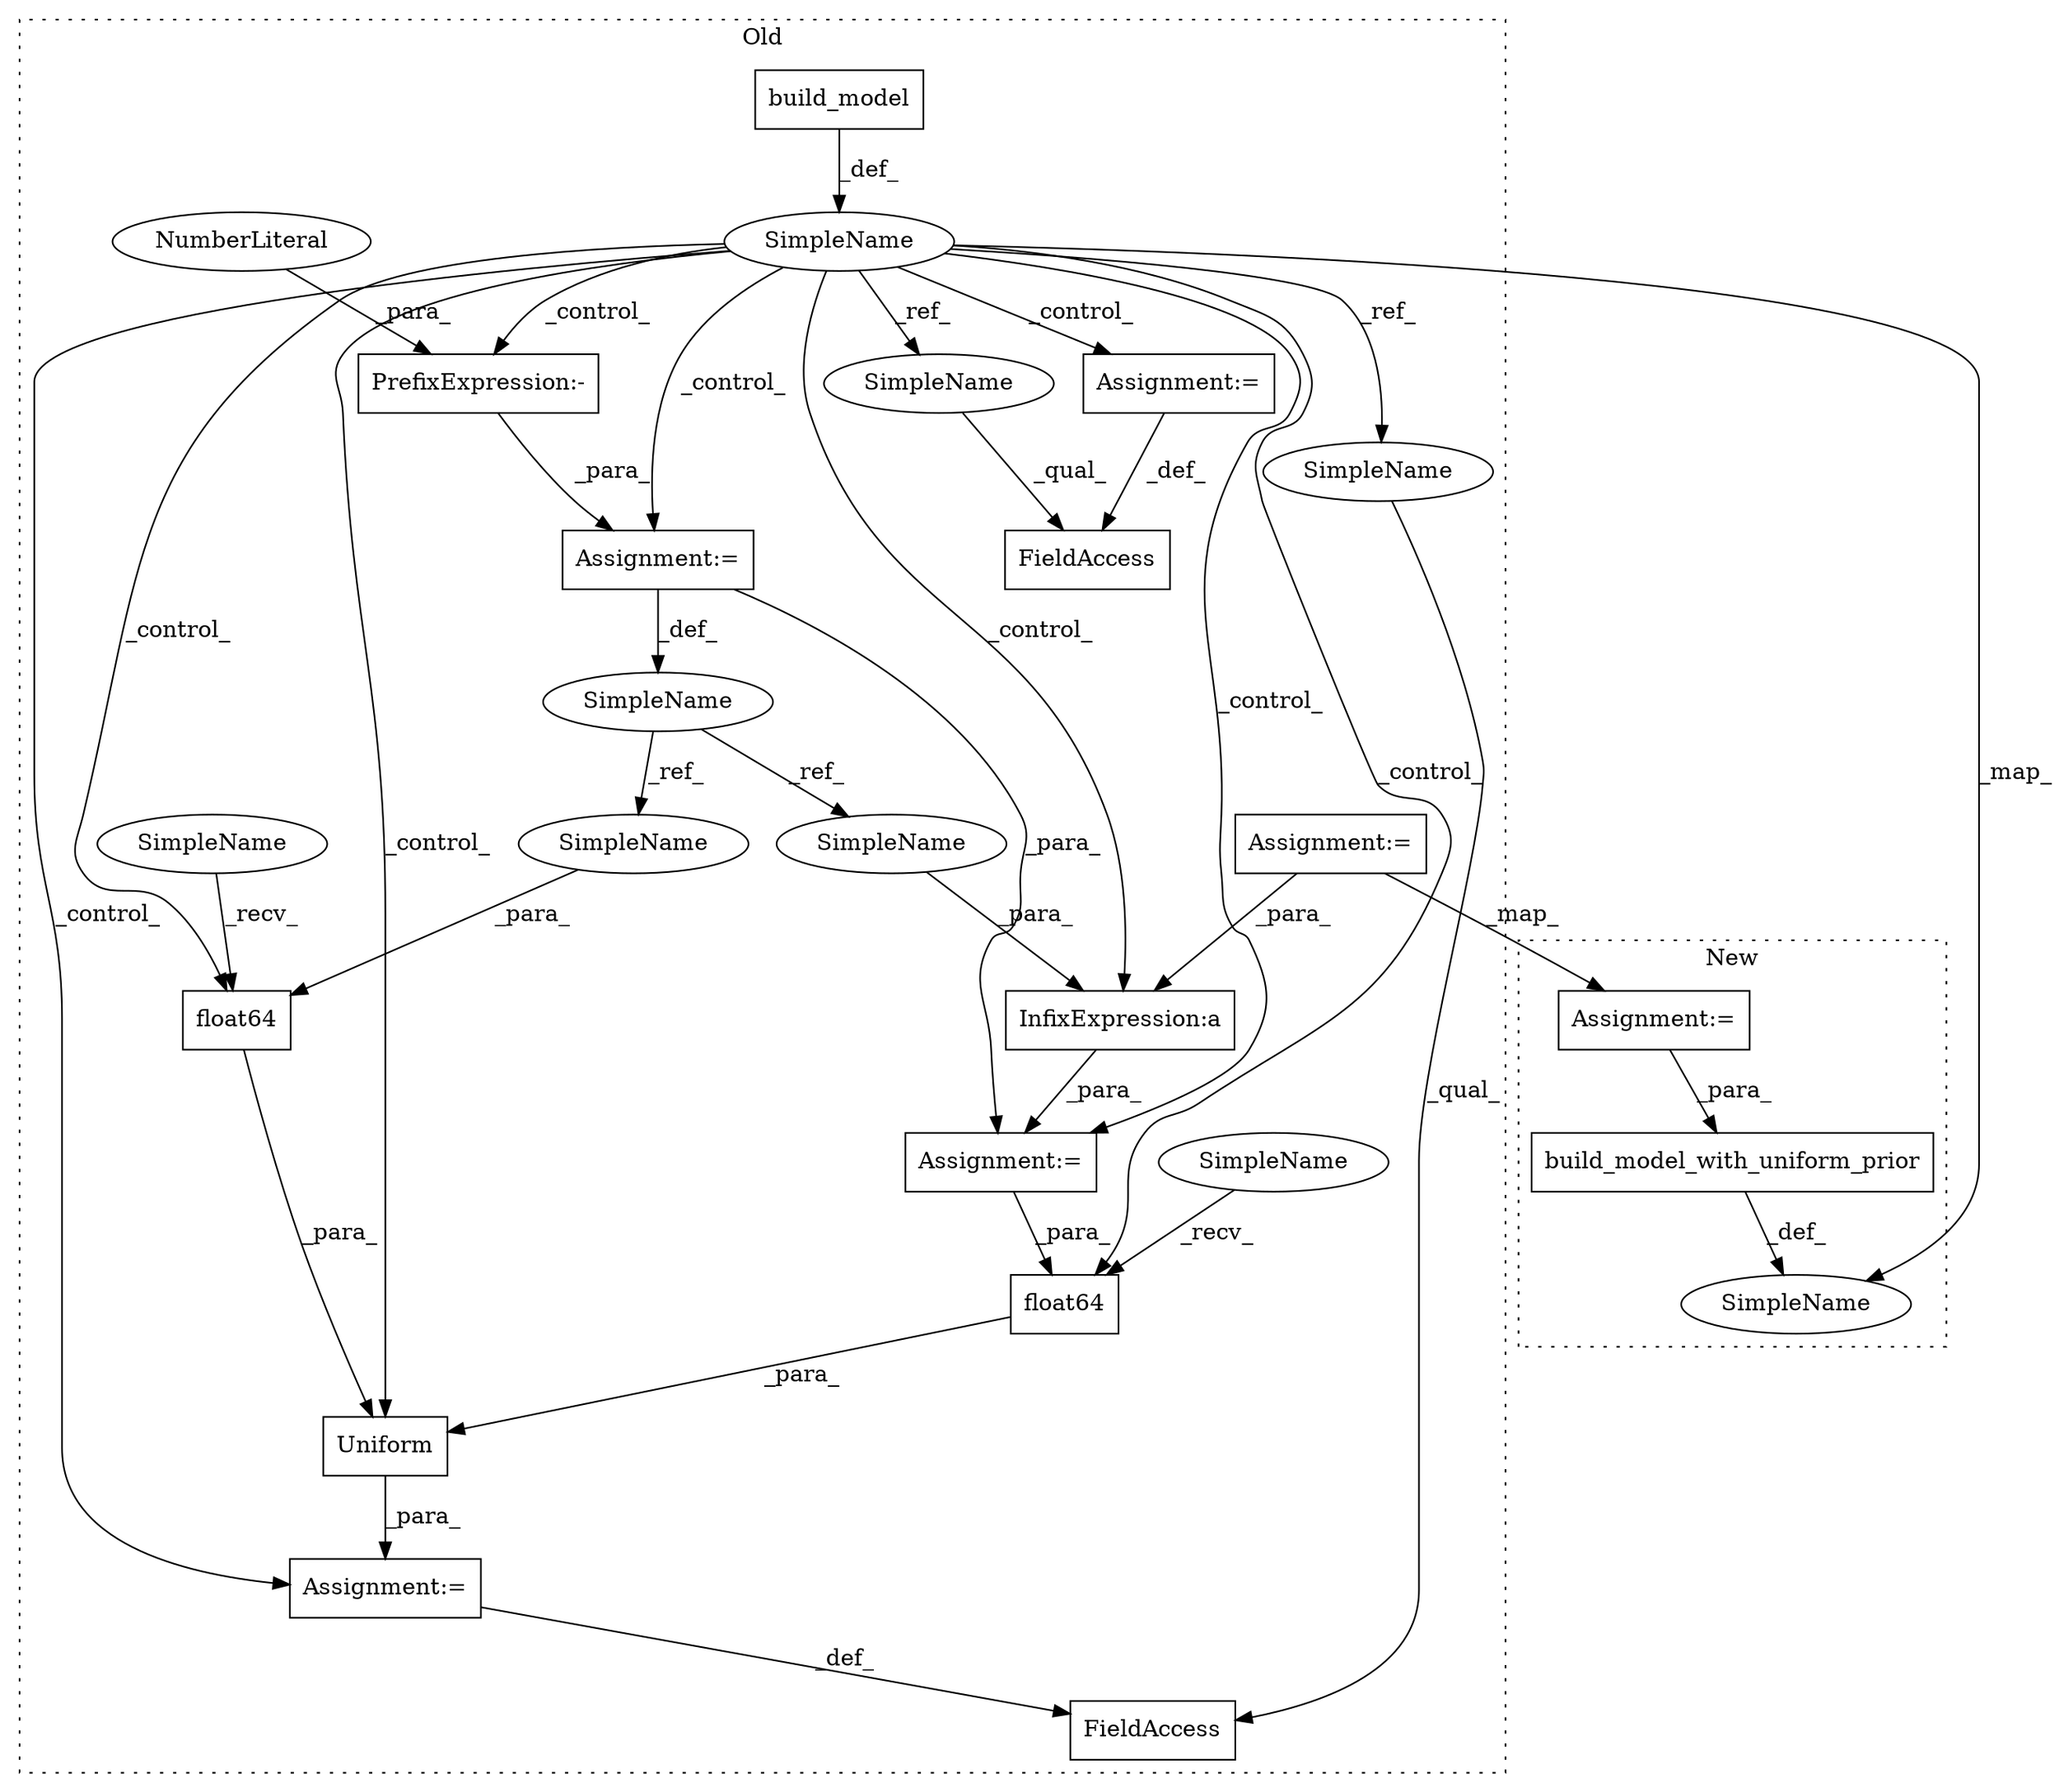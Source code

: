 digraph G {
subgraph cluster0 {
1 [label="Uniform" a="32" s="5650,5708" l="8,1" shape="box"];
3 [label="InfixExpression:a" a="27" s="5615" l="3" shape="box"];
4 [label="build_model" a="32" s="5264,5280" l="12,1" shape="box"];
5 [label="FieldAccess" a="22" s="5717" l="14" shape="box"];
6 [label="FieldAccess" a="22" s="5638" l="11" shape="box"];
7 [label="SimpleName" a="42" s="5500" l="5" shape="ellipse"];
9 [label="SimpleName" a="42" s="5572" l="9" shape="ellipse"];
10 [label="float64" a="32" s="5664,5681" l="8,1" shape="box"];
11 [label="float64" a="32" s="5689,5707" l="8,1" shape="box"];
12 [label="PrefixExpression:-" a="38" s="5582" l="1" shape="box"];
13 [label="NumberLiteral" a="34" s="5583" l="3" shape="ellipse"];
14 [label="Assignment:=" a="7" s="5604" l="1" shape="box"];
15 [label="Assignment:=" a="7" s="5581" l="1" shape="box"];
16 [label="Assignment:=" a="7" s="5731" l="1" shape="box"];
17 [label="Assignment:=" a="7" s="5649" l="1" shape="box"];
18 [label="Assignment:=" a="7" s="5326" l="1" shape="box"];
20 [label="SimpleName" a="42" s="5606" l="9" shape="ellipse"];
21 [label="SimpleName" a="42" s="5672" l="9" shape="ellipse"];
22 [label="SimpleName" a="42" s="5717" l="5" shape="ellipse"];
23 [label="SimpleName" a="42" s="5638" l="5" shape="ellipse"];
24 [label="SimpleName" a="42" s="5683" l="5" shape="ellipse"];
25 [label="SimpleName" a="42" s="5658" l="5" shape="ellipse"];
label = "Old";
style="dotted";
}
subgraph cluster1 {
2 [label="build_model_with_uniform_prior" a="32" s="6149,6205" l="31,1" shape="box"];
8 [label="SimpleName" a="42" s="6374" l="1" shape="ellipse"];
19 [label="Assignment:=" a="7" s="6108" l="1" shape="box"];
label = "New";
style="dotted";
}
1 -> 17 [label="_para_"];
2 -> 8 [label="_def_"];
3 -> 14 [label="_para_"];
4 -> 7 [label="_def_"];
7 -> 11 [label="_control_"];
7 -> 23 [label="_ref_"];
7 -> 16 [label="_control_"];
7 -> 12 [label="_control_"];
7 -> 22 [label="_ref_"];
7 -> 1 [label="_control_"];
7 -> 15 [label="_control_"];
7 -> 3 [label="_control_"];
7 -> 10 [label="_control_"];
7 -> 8 [label="_map_"];
7 -> 14 [label="_control_"];
7 -> 17 [label="_control_"];
9 -> 21 [label="_ref_"];
9 -> 20 [label="_ref_"];
10 -> 1 [label="_para_"];
11 -> 1 [label="_para_"];
12 -> 15 [label="_para_"];
13 -> 12 [label="_para_"];
14 -> 11 [label="_para_"];
15 -> 14 [label="_para_"];
15 -> 9 [label="_def_"];
16 -> 5 [label="_def_"];
17 -> 6 [label="_def_"];
18 -> 19 [label="_map_"];
18 -> 3 [label="_para_"];
19 -> 2 [label="_para_"];
20 -> 3 [label="_para_"];
21 -> 10 [label="_para_"];
22 -> 5 [label="_qual_"];
23 -> 6 [label="_qual_"];
24 -> 11 [label="_recv_"];
25 -> 10 [label="_recv_"];
}